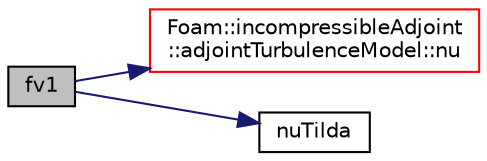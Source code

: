 digraph "fv1"
{
  bgcolor="transparent";
  edge [fontname="Helvetica",fontsize="10",labelfontname="Helvetica",labelfontsize="10"];
  node [fontname="Helvetica",fontsize="10",shape=record];
  rankdir="LR";
  Node1 [label="fv1",height=0.2,width=0.4,color="black", fillcolor="grey75", style="filled" fontcolor="black"];
  Node1 -> Node2 [color="midnightblue",fontsize="10",style="solid",fontname="Helvetica"];
  Node2 [label="Foam::incompressibleAdjoint\l::adjointTurbulenceModel::nu",height=0.2,width=0.4,color="red",URL="$classFoam_1_1incompressibleAdjoint_1_1adjointTurbulenceModel.html#a9594b4c7eef2955bc2449e4d1a4fff27",tooltip="Return the laminar viscosity. "];
  Node1 -> Node3 [color="midnightblue",fontsize="10",style="solid",fontname="Helvetica"];
  Node3 [label="nuTilda",height=0.2,width=0.4,color="black",URL="$classFoam_1_1incompressibleAdjoint_1_1adjointRASModels_1_1adjointSpalartAllmaras.html#a594a78e7a0b48fb1467c3e15ff144764",tooltip="References to the primal turbulence model variables. "];
}
